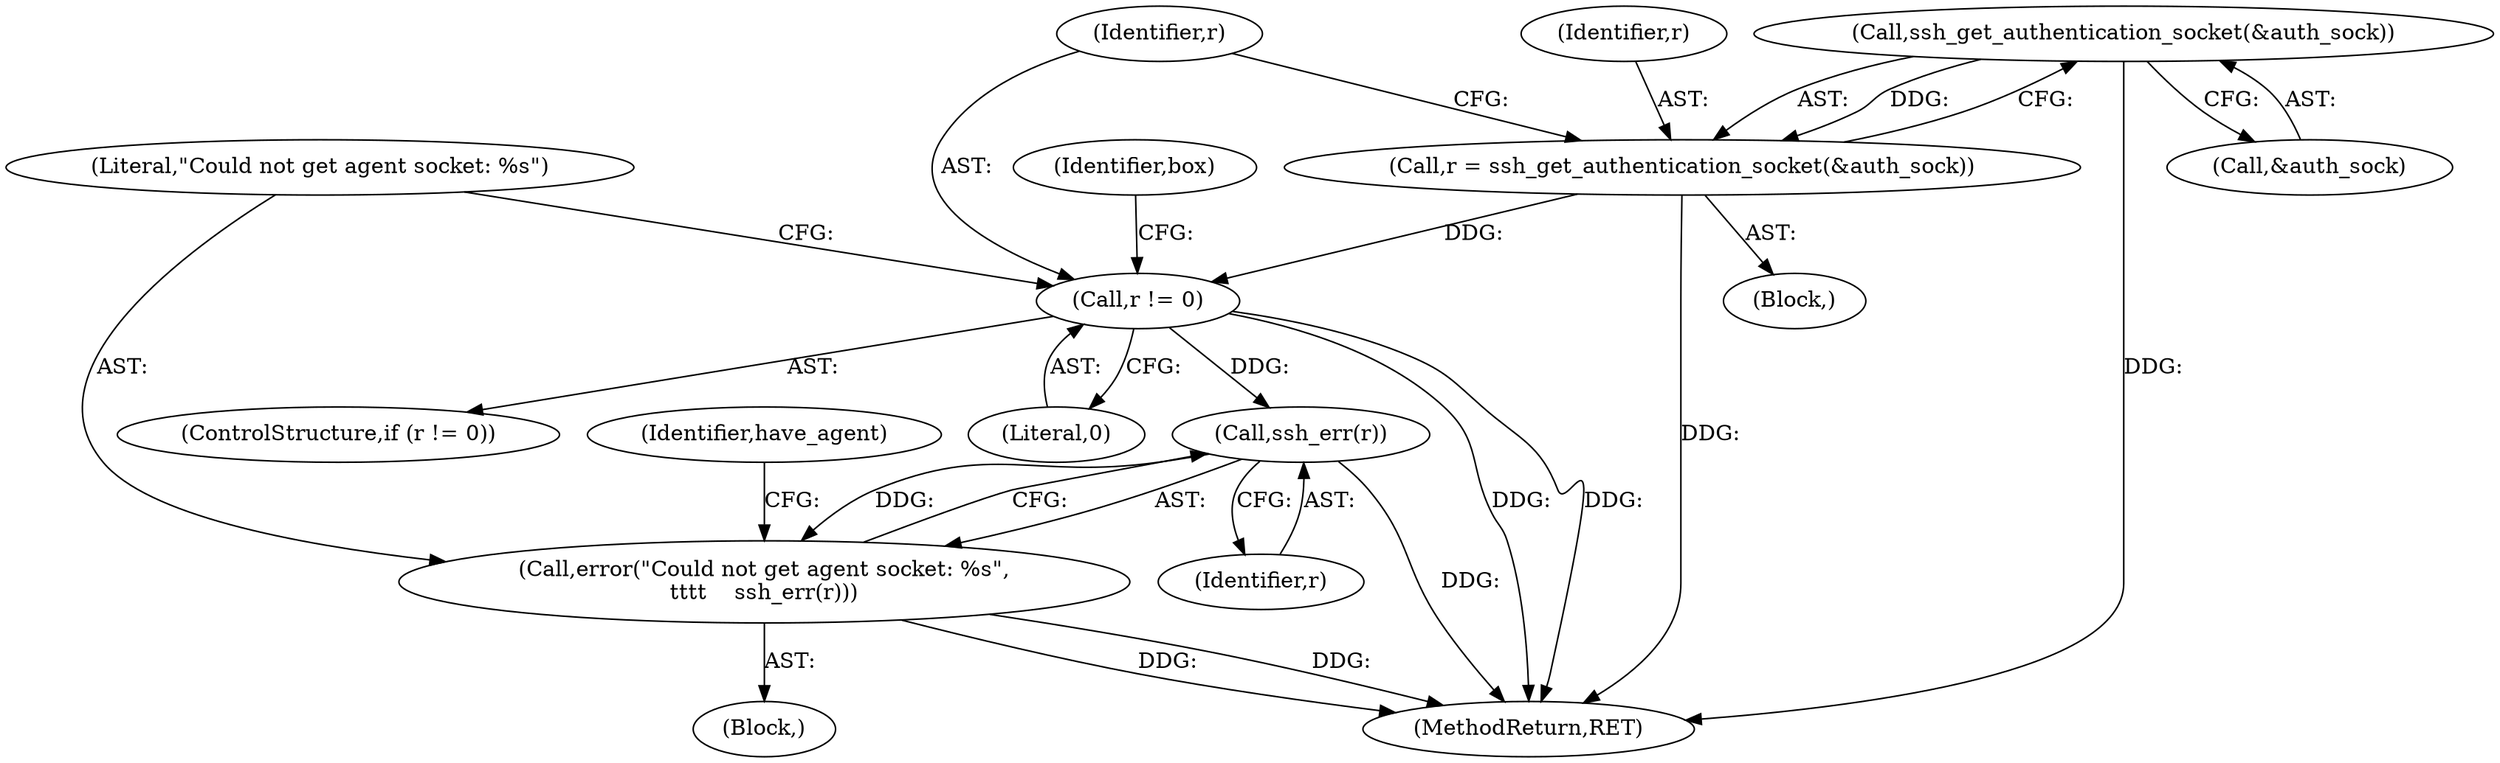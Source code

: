 digraph "0_src_3095060f479b86288e31c79ecbc5131a66bcd2f9_11@API" {
"1000166" [label="(Call,ssh_get_authentication_socket(&auth_sock))"];
"1000164" [label="(Call,r = ssh_get_authentication_socket(&auth_sock))"];
"1000170" [label="(Call,r != 0)"];
"1000176" [label="(Call,ssh_err(r))"];
"1000174" [label="(Call,error(\"Could not get agent socket: %s\",\n\t\t\t\t    ssh_err(r)))"];
"1000171" [label="(Identifier,r)"];
"1000175" [label="(Literal,\"Could not get agent socket: %s\")"];
"1000166" [label="(Call,ssh_get_authentication_socket(&auth_sock))"];
"1000176" [label="(Call,ssh_err(r))"];
"1000174" [label="(Call,error(\"Could not get agent socket: %s\",\n\t\t\t\t    ssh_err(r)))"];
"1000179" [label="(Identifier,have_agent)"];
"1000165" [label="(Identifier,r)"];
"1000167" [label="(Call,&auth_sock)"];
"1000173" [label="(Block,)"];
"1000170" [label="(Call,r != 0)"];
"1000172" [label="(Literal,0)"];
"1000169" [label="(ControlStructure,if (r != 0))"];
"1000283" [label="(MethodReturn,RET)"];
"1000183" [label="(Identifier,box)"];
"1000164" [label="(Call,r = ssh_get_authentication_socket(&auth_sock))"];
"1000177" [label="(Identifier,r)"];
"1000163" [label="(Block,)"];
"1000166" -> "1000164"  [label="AST: "];
"1000166" -> "1000167"  [label="CFG: "];
"1000167" -> "1000166"  [label="AST: "];
"1000164" -> "1000166"  [label="CFG: "];
"1000166" -> "1000283"  [label="DDG: "];
"1000166" -> "1000164"  [label="DDG: "];
"1000164" -> "1000163"  [label="AST: "];
"1000165" -> "1000164"  [label="AST: "];
"1000171" -> "1000164"  [label="CFG: "];
"1000164" -> "1000283"  [label="DDG: "];
"1000164" -> "1000170"  [label="DDG: "];
"1000170" -> "1000169"  [label="AST: "];
"1000170" -> "1000172"  [label="CFG: "];
"1000171" -> "1000170"  [label="AST: "];
"1000172" -> "1000170"  [label="AST: "];
"1000175" -> "1000170"  [label="CFG: "];
"1000183" -> "1000170"  [label="CFG: "];
"1000170" -> "1000283"  [label="DDG: "];
"1000170" -> "1000283"  [label="DDG: "];
"1000170" -> "1000176"  [label="DDG: "];
"1000176" -> "1000174"  [label="AST: "];
"1000176" -> "1000177"  [label="CFG: "];
"1000177" -> "1000176"  [label="AST: "];
"1000174" -> "1000176"  [label="CFG: "];
"1000176" -> "1000283"  [label="DDG: "];
"1000176" -> "1000174"  [label="DDG: "];
"1000174" -> "1000173"  [label="AST: "];
"1000175" -> "1000174"  [label="AST: "];
"1000179" -> "1000174"  [label="CFG: "];
"1000174" -> "1000283"  [label="DDG: "];
"1000174" -> "1000283"  [label="DDG: "];
}
